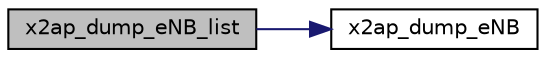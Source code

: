 digraph "x2ap_dump_eNB_list"
{
 // LATEX_PDF_SIZE
  edge [fontname="Helvetica",fontsize="10",labelfontname="Helvetica",labelfontsize="10"];
  node [fontname="Helvetica",fontsize="10",shape=record];
  rankdir="LR";
  Node1 [label="x2ap_dump_eNB_list",height=0.2,width=0.4,color="black", fillcolor="grey75", style="filled", fontcolor="black",tooltip=" "];
  Node1 -> Node2 [color="midnightblue",fontsize="10",style="solid",fontname="Helvetica"];
  Node2 [label="x2ap_dump_eNB",height=0.2,width=0.4,color="black", fillcolor="white", style="filled",URL="$x2ap__eNB__management__procedures_8c.html#a0b7ba120244b40a14e60a17b38a284f2",tooltip="utility functions"];
}
